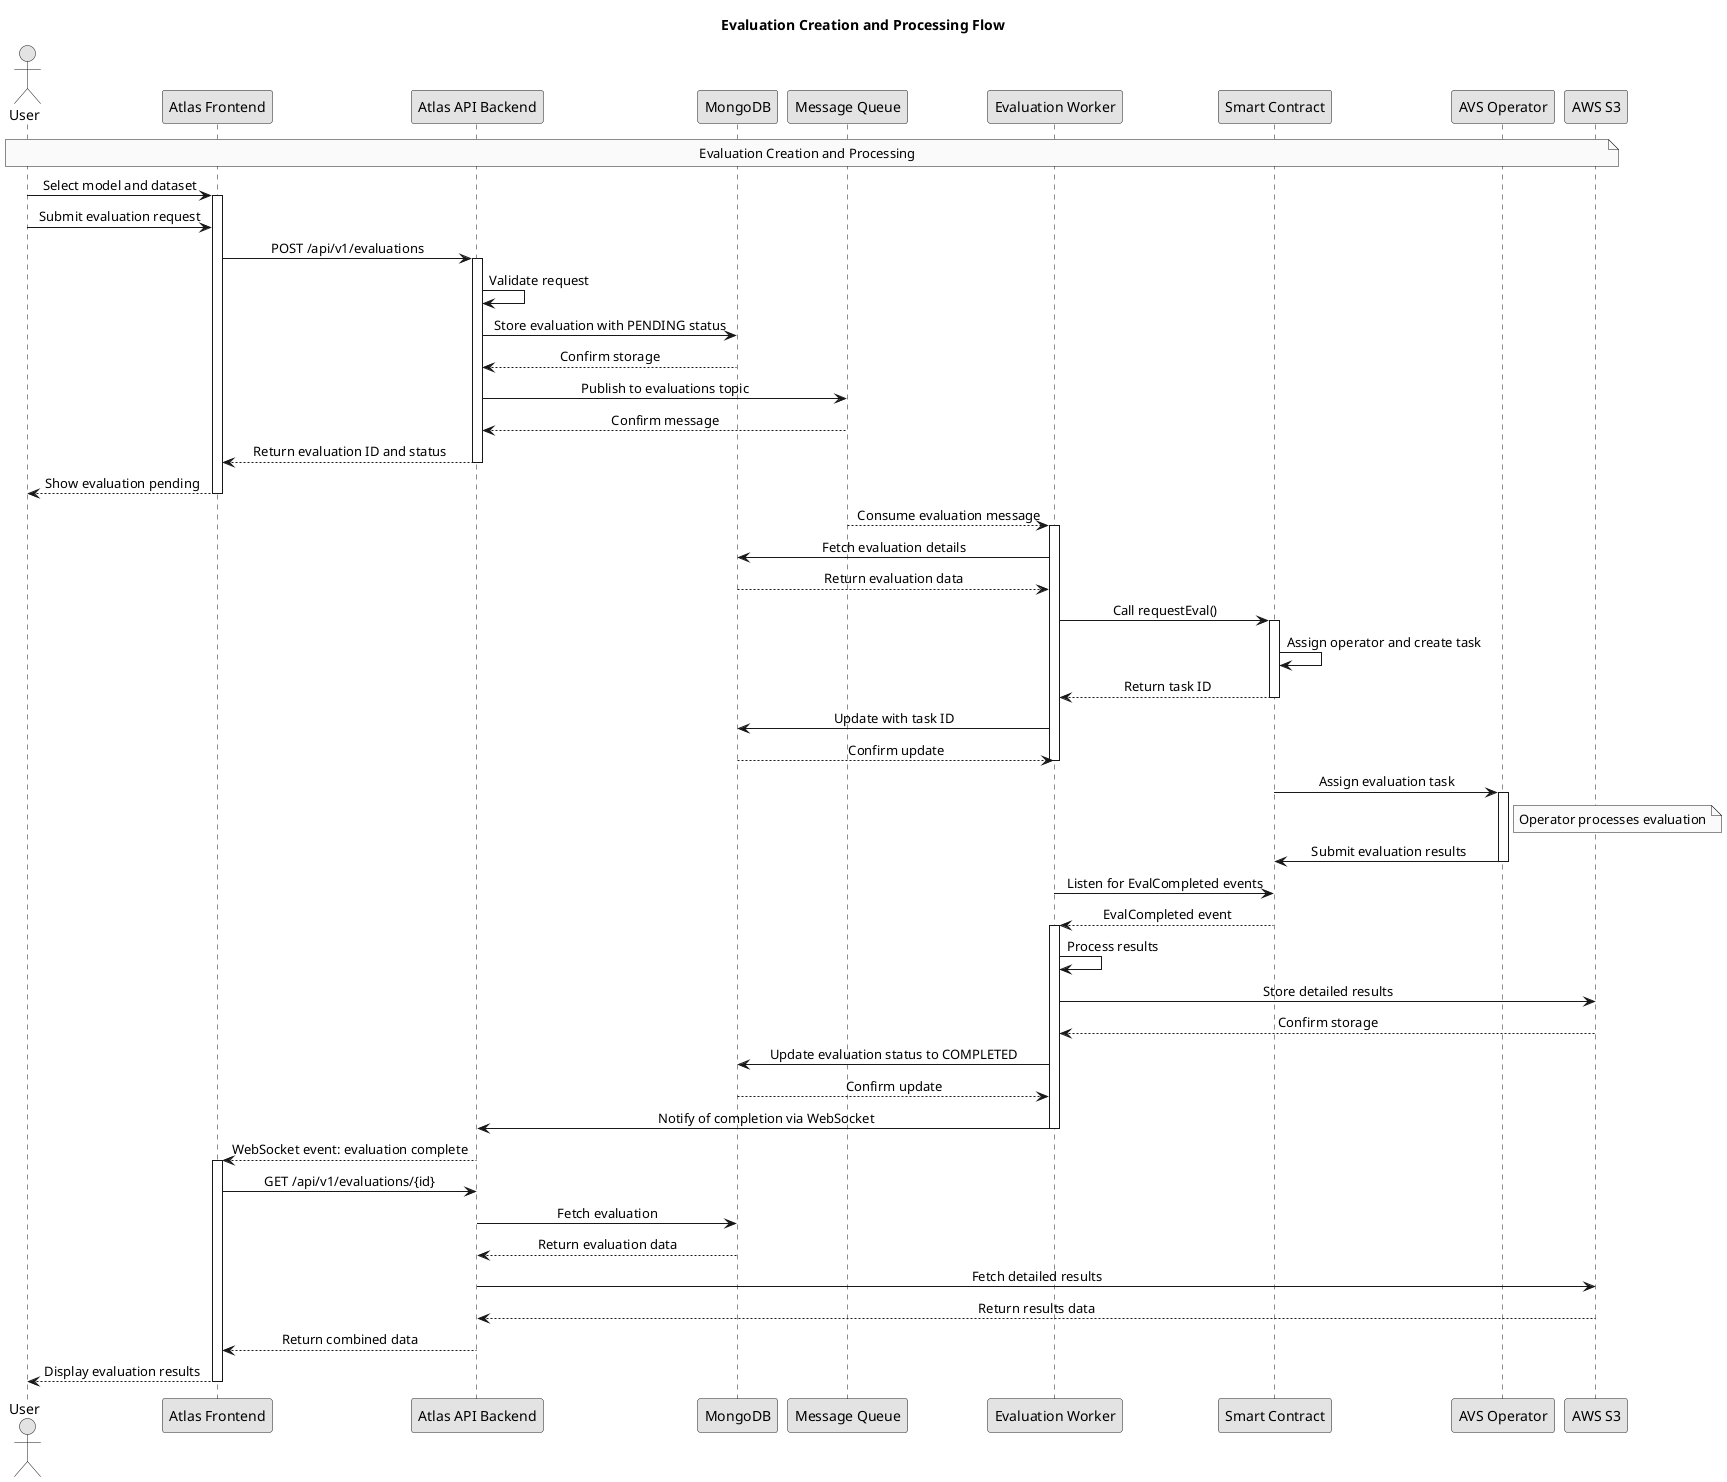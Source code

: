 @startuml atlas-evaluation-flow

skinparam monochrome true
skinparam handwritten false
skinparam shadowing false
skinparam defaultFontName Arial
skinparam sequenceMessageAlign center
skinparam linetype polyline

title Evaluation Creation and Processing Flow

actor User
participant "Atlas Frontend" as Frontend
participant "Atlas API Backend" as API
participant "MongoDB" as MongoDB
participant "Message Queue" as Kafka
participant "Evaluation Worker" as Worker
participant "Smart Contract" as Contract
participant "AVS Operator" as Operator
participant "AWS S3" as S3

note over User, S3: Evaluation Creation and Processing

User -> Frontend: Select model and dataset
activate Frontend
User -> Frontend: Submit evaluation request
Frontend -> API: POST /api/v1/evaluations
activate API
API -> API: Validate request
API -> MongoDB: Store evaluation with PENDING status
MongoDB --> API: Confirm storage
API -> Kafka: Publish to evaluations topic
Kafka --> API: Confirm message
API --> Frontend: Return evaluation ID and status
deactivate API
Frontend --> User: Show evaluation pending
deactivate Frontend

Kafka --> Worker: Consume evaluation message
activate Worker
Worker -> MongoDB: Fetch evaluation details
MongoDB --> Worker: Return evaluation data
Worker -> Contract: Call requestEval()
activate Contract
Contract -> Contract: Assign operator and create task
Contract --> Worker: Return task ID
deactivate Contract
Worker -> MongoDB: Update with task ID
MongoDB --> Worker: Confirm update
deactivate Worker

Contract -> Operator: Assign evaluation task
activate Operator
note right of Operator: Operator processes evaluation
Operator -> Contract: Submit evaluation results
deactivate Operator

Worker -> Contract: Listen for EvalCompleted events
Contract --> Worker: EvalCompleted event
activate Worker
Worker -> Worker: Process results
Worker -> S3: Store detailed results
S3 --> Worker: Confirm storage
Worker -> MongoDB: Update evaluation status to COMPLETED
MongoDB --> Worker: Confirm update
Worker -> API: Notify of completion via WebSocket
deactivate Worker

API --> Frontend: WebSocket event: evaluation complete
activate Frontend
Frontend -> API: GET /api/v1/evaluations/{id}
API -> MongoDB: Fetch evaluation
MongoDB --> API: Return evaluation data
API -> S3: Fetch detailed results
S3 --> API: Return results data
API --> Frontend: Return combined data
Frontend --> User: Display evaluation results
deactivate Frontend
@enduml